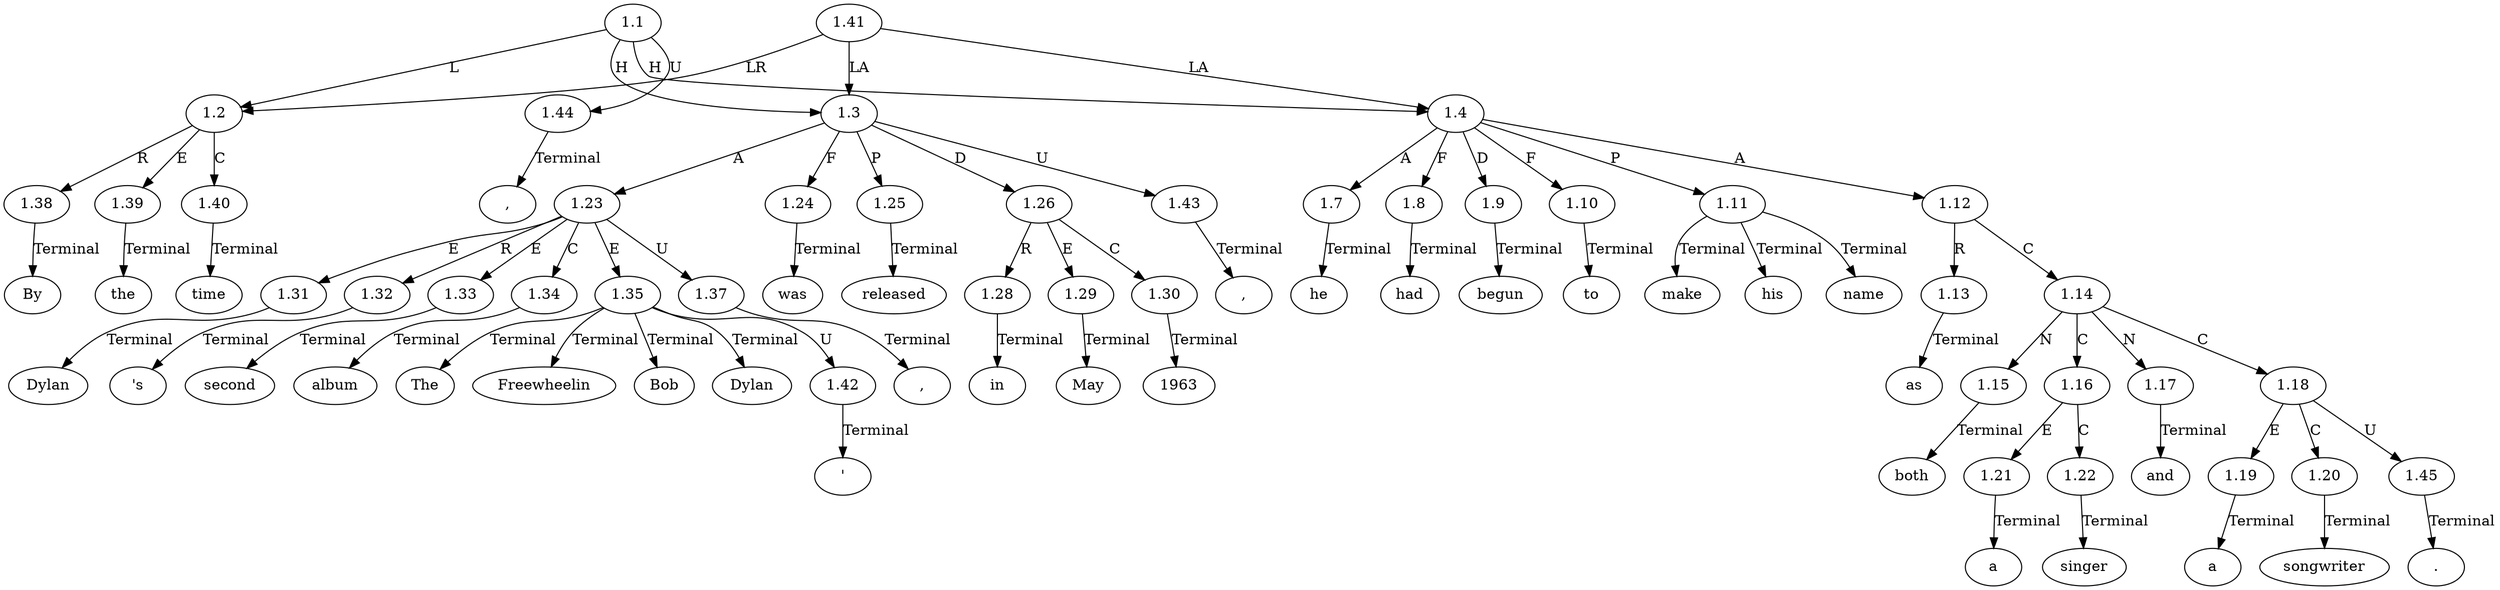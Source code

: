 // Graph
digraph {
	0.1 [label=By ordering=out]
	0.10 [label=Freewheelin ordering=out]
	0.11 [label="'" ordering=out]
	0.12 [label=Bob ordering=out]
	0.13 [label=Dylan ordering=out]
	0.14 [label="," ordering=out]
	0.15 [label=was ordering=out]
	0.16 [label=released ordering=out]
	0.17 [label=in ordering=out]
	0.18 [label=May ordering=out]
	0.19 [label=1963 ordering=out]
	0.2 [label=the ordering=out]
	0.20 [label="," ordering=out]
	0.21 [label=he ordering=out]
	0.22 [label=had ordering=out]
	0.23 [label=begun ordering=out]
	0.24 [label=to ordering=out]
	0.25 [label=make ordering=out]
	0.26 [label=his ordering=out]
	0.27 [label=name ordering=out]
	0.28 [label=as ordering=out]
	0.29 [label=both ordering=out]
	0.3 [label=time ordering=out]
	0.30 [label=a ordering=out]
	0.31 [label=singer ordering=out]
	0.32 [label=and ordering=out]
	0.33 [label=a ordering=out]
	0.34 [label=songwriter ordering=out]
	0.35 [label="." ordering=out]
	0.4 [label=Dylan ordering=out]
	0.5 [label="'s" ordering=out]
	0.6 [label=second ordering=out]
	0.7 [label=album ordering=out]
	0.8 [label="," ordering=out]
	0.9 [label=The ordering=out]
	1.1 [label=1.1 ordering=out]
	1.2 [label=1.2 ordering=out]
	1.3 [label=1.3 ordering=out]
	1.4 [label=1.4 ordering=out]
	1.7 [label=1.7 ordering=out]
	1.8 [label=1.8 ordering=out]
	1.9 [label=1.9 ordering=out]
	1.10 [label=1.10 ordering=out]
	1.11 [label=1.11 ordering=out]
	1.12 [label=1.12 ordering=out]
	1.13 [label=1.13 ordering=out]
	1.14 [label=1.14 ordering=out]
	1.15 [label=1.15 ordering=out]
	1.16 [label=1.16 ordering=out]
	1.17 [label=1.17 ordering=out]
	1.18 [label=1.18 ordering=out]
	1.19 [label=1.19 ordering=out]
	1.20 [label=1.20 ordering=out]
	1.21 [label=1.21 ordering=out]
	1.22 [label=1.22 ordering=out]
	1.23 [label=1.23 ordering=out]
	1.24 [label=1.24 ordering=out]
	1.25 [label=1.25 ordering=out]
	1.26 [label=1.26 ordering=out]
	1.28 [label=1.28 ordering=out]
	1.29 [label=1.29 ordering=out]
	1.30 [label=1.30 ordering=out]
	1.31 [label=1.31 ordering=out]
	1.32 [label=1.32 ordering=out]
	1.33 [label=1.33 ordering=out]
	1.34 [label=1.34 ordering=out]
	1.35 [label=1.35 ordering=out]
	1.37 [label=1.37 ordering=out]
	1.38 [label=1.38 ordering=out]
	1.39 [label=1.39 ordering=out]
	1.40 [label=1.40 ordering=out]
	1.41 [label=1.41 ordering=out]
	1.42 [label=1.42 ordering=out]
	1.43 [label=1.43 ordering=out]
	1.44 [label=1.44 ordering=out]
	1.45 [label=1.45 ordering=out]
	1.1 -> 1.2 [label=L ordering=out]
	1.1 -> 1.3 [label=H ordering=out]
	1.1 -> 1.4 [label=H ordering=out]
	1.1 -> 1.44 [label=U ordering=out]
	1.2 -> 1.38 [label=R ordering=out]
	1.2 -> 1.39 [label=E ordering=out]
	1.2 -> 1.40 [label=C ordering=out]
	1.3 -> 1.23 [label=A ordering=out]
	1.3 -> 1.24 [label=F ordering=out]
	1.3 -> 1.25 [label=P ordering=out]
	1.3 -> 1.26 [label=D ordering=out]
	1.3 -> 1.43 [label=U ordering=out]
	1.4 -> 1.7 [label=A ordering=out]
	1.4 -> 1.8 [label=F ordering=out]
	1.4 -> 1.9 [label=D ordering=out]
	1.4 -> 1.10 [label=F ordering=out]
	1.4 -> 1.11 [label=P ordering=out]
	1.4 -> 1.12 [label=A ordering=out]
	1.7 -> 0.21 [label=Terminal ordering=out]
	1.8 -> 0.22 [label=Terminal ordering=out]
	1.9 -> 0.23 [label=Terminal ordering=out]
	1.10 -> 0.24 [label=Terminal ordering=out]
	1.11 -> 0.25 [label=Terminal ordering=out]
	1.11 -> 0.26 [label=Terminal ordering=out]
	1.11 -> 0.27 [label=Terminal ordering=out]
	1.12 -> 1.13 [label=R ordering=out]
	1.12 -> 1.14 [label=C ordering=out]
	1.13 -> 0.28 [label=Terminal ordering=out]
	1.14 -> 1.15 [label=N ordering=out]
	1.14 -> 1.16 [label=C ordering=out]
	1.14 -> 1.17 [label=N ordering=out]
	1.14 -> 1.18 [label=C ordering=out]
	1.15 -> 0.29 [label=Terminal ordering=out]
	1.16 -> 1.21 [label=E ordering=out]
	1.16 -> 1.22 [label=C ordering=out]
	1.17 -> 0.32 [label=Terminal ordering=out]
	1.18 -> 1.19 [label=E ordering=out]
	1.18 -> 1.20 [label=C ordering=out]
	1.18 -> 1.45 [label=U ordering=out]
	1.19 -> 0.33 [label=Terminal ordering=out]
	1.20 -> 0.34 [label=Terminal ordering=out]
	1.21 -> 0.30 [label=Terminal ordering=out]
	1.22 -> 0.31 [label=Terminal ordering=out]
	1.23 -> 1.31 [label=E ordering=out]
	1.23 -> 1.32 [label=R ordering=out]
	1.23 -> 1.33 [label=E ordering=out]
	1.23 -> 1.34 [label=C ordering=out]
	1.23 -> 1.35 [label=E ordering=out]
	1.23 -> 1.37 [label=U ordering=out]
	1.24 -> 0.15 [label=Terminal ordering=out]
	1.25 -> 0.16 [label=Terminal ordering=out]
	1.26 -> 1.28 [label=R ordering=out]
	1.26 -> 1.29 [label=E ordering=out]
	1.26 -> 1.30 [label=C ordering=out]
	1.28 -> 0.17 [label=Terminal ordering=out]
	1.29 -> 0.18 [label=Terminal ordering=out]
	1.30 -> 0.19 [label=Terminal ordering=out]
	1.31 -> 0.4 [label=Terminal ordering=out]
	1.32 -> 0.5 [label=Terminal ordering=out]
	1.33 -> 0.6 [label=Terminal ordering=out]
	1.34 -> 0.7 [label=Terminal ordering=out]
	1.35 -> 0.9 [label=Terminal ordering=out]
	1.35 -> 0.10 [label=Terminal ordering=out]
	1.35 -> 0.12 [label=Terminal ordering=out]
	1.35 -> 0.13 [label=Terminal ordering=out]
	1.35 -> 1.42 [label=U ordering=out]
	1.37 -> 0.8 [label=Terminal ordering=out]
	1.38 -> 0.1 [label=Terminal ordering=out]
	1.39 -> 0.2 [label=Terminal ordering=out]
	1.40 -> 0.3 [label=Terminal ordering=out]
	1.41 -> 1.2 [label=LR ordering=out]
	1.41 -> 1.3 [label=LA ordering=out]
	1.41 -> 1.4 [label=LA ordering=out]
	1.42 -> 0.11 [label=Terminal ordering=out]
	1.43 -> 0.14 [label=Terminal ordering=out]
	1.44 -> 0.20 [label=Terminal ordering=out]
	1.45 -> 0.35 [label=Terminal ordering=out]
}
